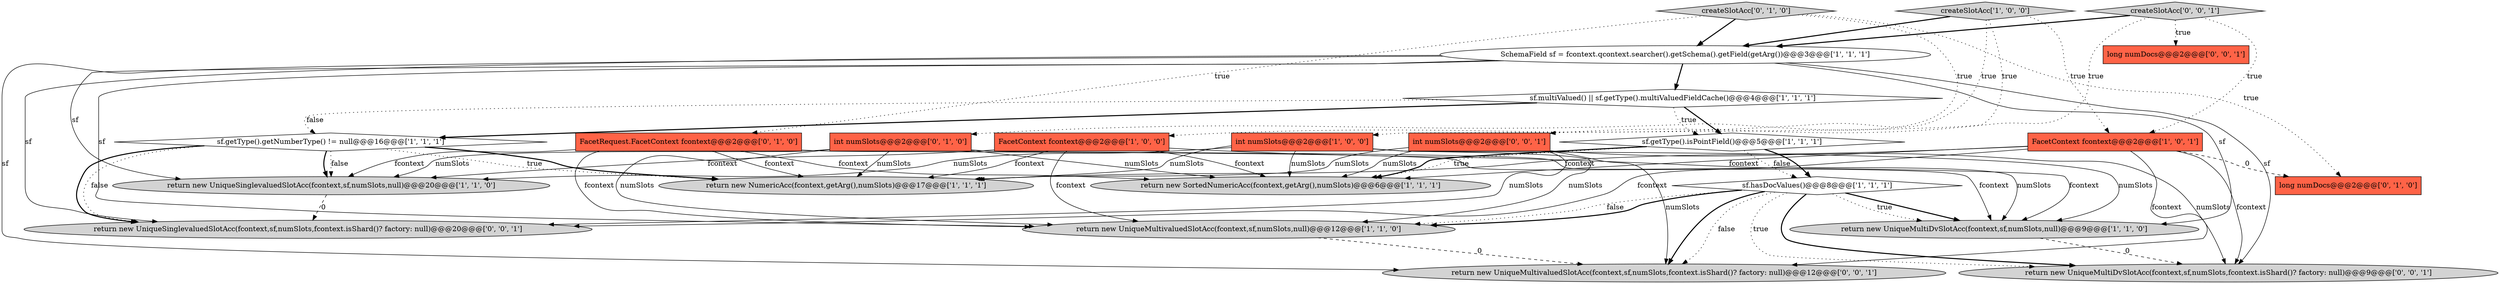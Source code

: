 digraph {
19 [style = filled, label = "return new UniqueSinglevaluedSlotAcc(fcontext,sf,numSlots,fcontext.isShard()? factory: null)@@@20@@@['0', '0', '1']", fillcolor = lightgray, shape = ellipse image = "AAA0AAABBB3BBB"];
5 [style = filled, label = "sf.getType().getNumberType() != null@@@16@@@['1', '1', '1']", fillcolor = white, shape = diamond image = "AAA0AAABBB1BBB"];
21 [style = filled, label = "return new UniqueMultiDvSlotAcc(fcontext,sf,numSlots,fcontext.isShard()? factory: null)@@@9@@@['0', '0', '1']", fillcolor = lightgray, shape = ellipse image = "AAA0AAABBB3BBB"];
22 [style = filled, label = "return new UniqueMultivaluedSlotAcc(fcontext,sf,numSlots,fcontext.isShard()? factory: null)@@@12@@@['0', '0', '1']", fillcolor = lightgray, shape = ellipse image = "AAA0AAABBB3BBB"];
1 [style = filled, label = "return new SortedNumericAcc(fcontext,getArg(),numSlots)@@@6@@@['1', '1', '1']", fillcolor = lightgray, shape = ellipse image = "AAA0AAABBB1BBB"];
18 [style = filled, label = "long numDocs@@@2@@@['0', '0', '1']", fillcolor = tomato, shape = box image = "AAA0AAABBB3BBB"];
15 [style = filled, label = "createSlotAcc['0', '1', '0']", fillcolor = lightgray, shape = diamond image = "AAA0AAABBB2BBB"];
23 [style = filled, label = "createSlotAcc['0', '0', '1']", fillcolor = lightgray, shape = diamond image = "AAA0AAABBB3BBB"];
14 [style = filled, label = "FacetRequest.FacetContext fcontext@@@2@@@['0', '1', '0']", fillcolor = tomato, shape = box image = "AAA0AAABBB2BBB"];
10 [style = filled, label = "return new UniqueMultiDvSlotAcc(fcontext,sf,numSlots,null)@@@9@@@['1', '1', '0']", fillcolor = lightgray, shape = ellipse image = "AAA0AAABBB1BBB"];
4 [style = filled, label = "return new UniqueMultivaluedSlotAcc(fcontext,sf,numSlots,null)@@@12@@@['1', '1', '0']", fillcolor = lightgray, shape = ellipse image = "AAA0AAABBB1BBB"];
12 [style = filled, label = "FacetContext fcontext@@@2@@@['1', '0', '1']", fillcolor = tomato, shape = box image = "AAA0AAABBB1BBB"];
13 [style = filled, label = "sf.hasDocValues()@@@8@@@['1', '1', '1']", fillcolor = white, shape = diamond image = "AAA0AAABBB1BBB"];
11 [style = filled, label = "int numSlots@@@2@@@['1', '0', '0']", fillcolor = tomato, shape = box image = "AAA0AAABBB1BBB"];
20 [style = filled, label = "int numSlots@@@2@@@['0', '0', '1']", fillcolor = tomato, shape = box image = "AAA0AAABBB3BBB"];
9 [style = filled, label = "sf.getType().isPointField()@@@5@@@['1', '1', '1']", fillcolor = white, shape = diamond image = "AAA0AAABBB1BBB"];
2 [style = filled, label = "SchemaField sf = fcontext.qcontext.searcher().getSchema().getField(getArg())@@@3@@@['1', '1', '1']", fillcolor = white, shape = ellipse image = "AAA0AAABBB1BBB"];
0 [style = filled, label = "sf.multiValued() || sf.getType().multiValuedFieldCache()@@@4@@@['1', '1', '1']", fillcolor = white, shape = diamond image = "AAA0AAABBB1BBB"];
16 [style = filled, label = "int numSlots@@@2@@@['0', '1', '0']", fillcolor = tomato, shape = box image = "AAA0AAABBB2BBB"];
3 [style = filled, label = "return new UniqueSinglevaluedSlotAcc(fcontext,sf,numSlots,null)@@@20@@@['1', '1', '0']", fillcolor = lightgray, shape = ellipse image = "AAA0AAABBB1BBB"];
8 [style = filled, label = "createSlotAcc['1', '0', '0']", fillcolor = lightgray, shape = diamond image = "AAA0AAABBB1BBB"];
17 [style = filled, label = "long numDocs@@@2@@@['0', '1', '0']", fillcolor = tomato, shape = box image = "AAA1AAABBB2BBB"];
7 [style = filled, label = "FacetContext fcontext@@@2@@@['1', '0', '0']", fillcolor = tomato, shape = box image = "AAA0AAABBB1BBB"];
6 [style = filled, label = "return new NumericAcc(fcontext,getArg(),numSlots)@@@17@@@['1', '1', '1']", fillcolor = lightgray, shape = ellipse image = "AAA0AAABBB1BBB"];
5->3 [style = bold, label=""];
14->3 [style = solid, label="fcontext"];
16->1 [style = solid, label="numSlots"];
13->10 [style = bold, label=""];
2->19 [style = solid, label="sf"];
0->9 [style = bold, label=""];
11->6 [style = solid, label="numSlots"];
20->19 [style = solid, label="numSlots"];
15->2 [style = bold, label=""];
7->4 [style = solid, label="fcontext"];
14->1 [style = solid, label="fcontext"];
14->4 [style = solid, label="fcontext"];
2->3 [style = solid, label="sf"];
16->4 [style = solid, label="numSlots"];
20->21 [style = solid, label="numSlots"];
20->22 [style = solid, label="numSlots"];
7->3 [style = solid, label="fcontext"];
10->21 [style = dashed, label="0"];
12->19 [style = solid, label="fcontext"];
12->1 [style = solid, label="fcontext"];
11->3 [style = solid, label="numSlots"];
12->22 [style = solid, label="fcontext"];
11->1 [style = solid, label="numSlots"];
5->6 [style = dotted, label="true"];
12->17 [style = dashed, label="0"];
8->7 [style = dotted, label="true"];
5->19 [style = dotted, label="false"];
20->6 [style = solid, label="numSlots"];
4->22 [style = dashed, label="0"];
2->4 [style = solid, label="sf"];
9->13 [style = dotted, label="false"];
12->6 [style = solid, label="fcontext"];
15->14 [style = dotted, label="true"];
13->10 [style = dotted, label="true"];
15->16 [style = dotted, label="true"];
13->22 [style = dotted, label="false"];
7->1 [style = solid, label="fcontext"];
3->19 [style = dashed, label="0"];
15->17 [style = dotted, label="true"];
5->19 [style = bold, label=""];
14->10 [style = solid, label="fcontext"];
23->20 [style = dotted, label="true"];
20->1 [style = solid, label="numSlots"];
2->0 [style = bold, label=""];
2->21 [style = solid, label="sf"];
8->12 [style = dotted, label="true"];
5->6 [style = bold, label=""];
16->10 [style = solid, label="numSlots"];
8->2 [style = bold, label=""];
13->4 [style = dotted, label="false"];
13->21 [style = dotted, label="true"];
2->10 [style = solid, label="sf"];
16->6 [style = solid, label="numSlots"];
23->18 [style = dotted, label="true"];
9->1 [style = dotted, label="true"];
5->3 [style = dotted, label="false"];
11->4 [style = solid, label="numSlots"];
0->5 [style = dotted, label="false"];
8->11 [style = dotted, label="true"];
14->6 [style = solid, label="fcontext"];
16->3 [style = solid, label="numSlots"];
12->21 [style = solid, label="fcontext"];
7->10 [style = solid, label="fcontext"];
2->22 [style = solid, label="sf"];
13->22 [style = bold, label=""];
11->10 [style = solid, label="numSlots"];
23->2 [style = bold, label=""];
9->1 [style = bold, label=""];
23->12 [style = dotted, label="true"];
13->21 [style = bold, label=""];
7->6 [style = solid, label="fcontext"];
0->9 [style = dotted, label="true"];
0->5 [style = bold, label=""];
9->13 [style = bold, label=""];
13->4 [style = bold, label=""];
}

